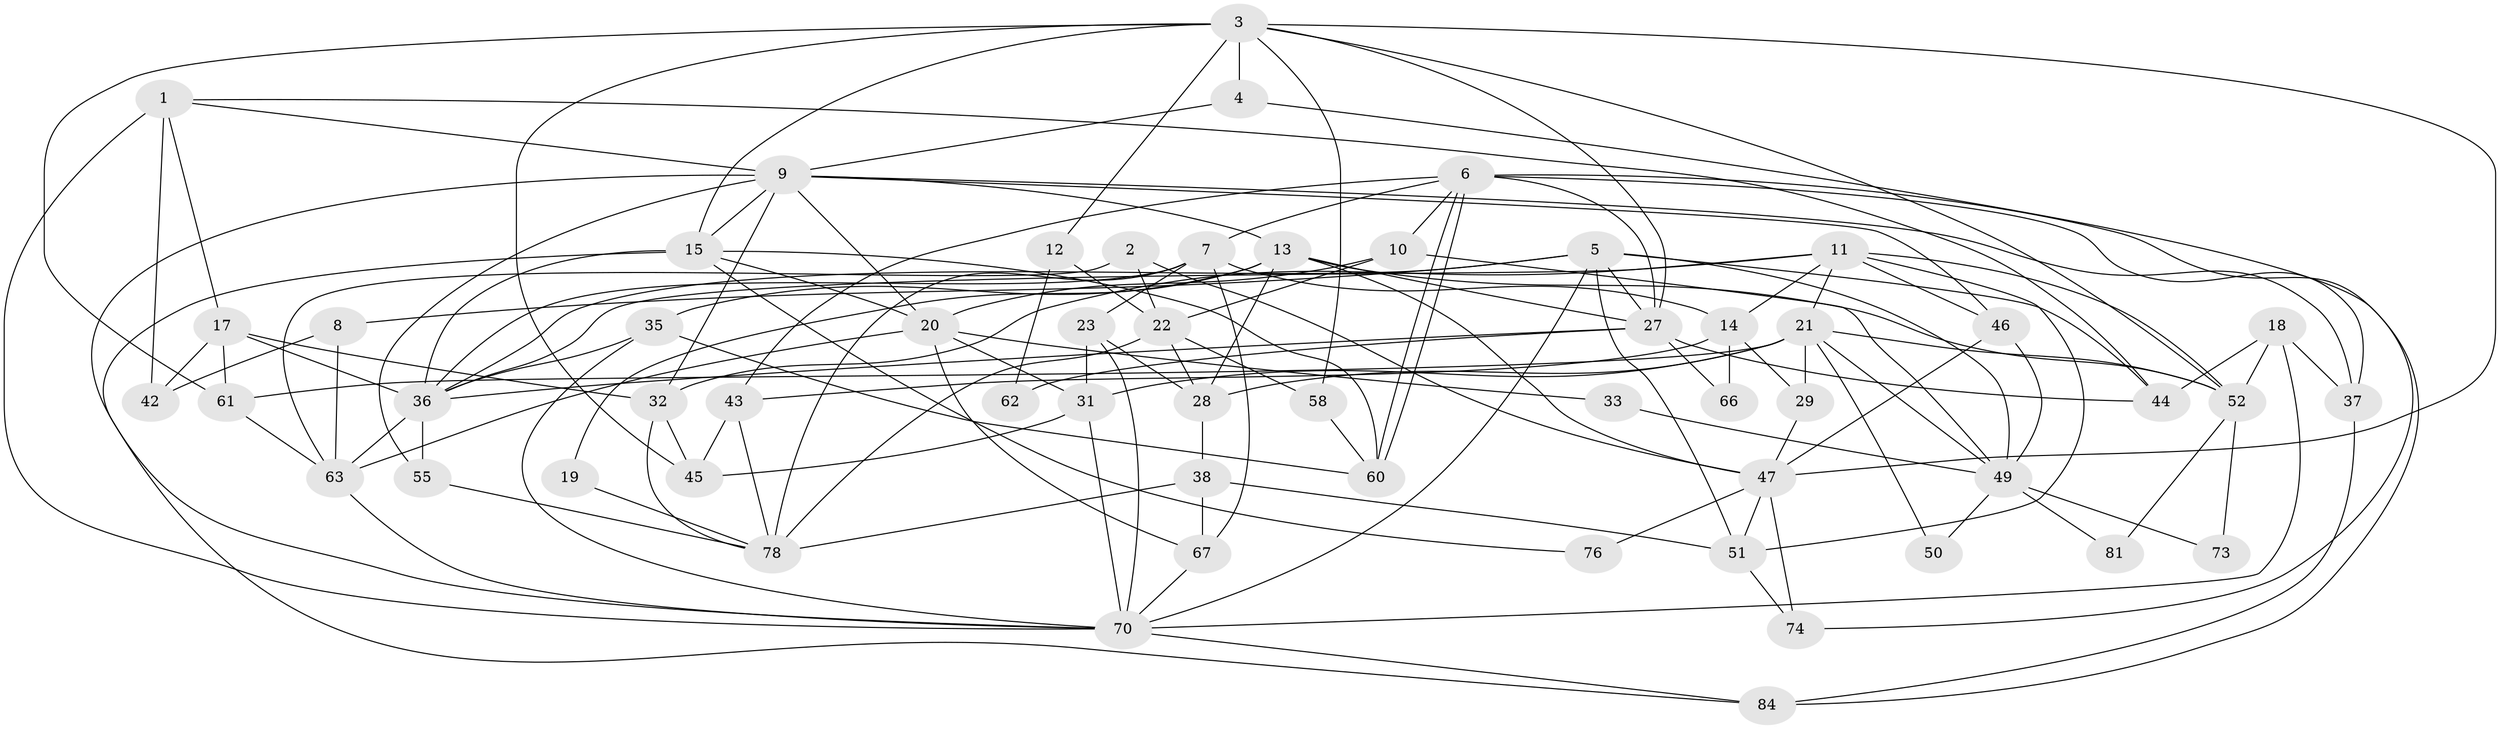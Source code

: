 // Generated by graph-tools (version 1.1) at 2025/23/03/03/25 07:23:58]
// undirected, 57 vertices, 140 edges
graph export_dot {
graph [start="1"]
  node [color=gray90,style=filled];
  1 [super="+64"];
  2;
  3 [super="+25"];
  4;
  5 [super="+26"];
  6 [super="+53"];
  7 [super="+79"];
  8;
  9 [super="+41"];
  10 [super="+24"];
  11 [super="+30"];
  12;
  13;
  14 [super="+77"];
  15 [super="+16"];
  17 [super="+48"];
  18;
  19;
  20 [super="+39"];
  21 [super="+69"];
  22 [super="+75"];
  23 [super="+59"];
  27 [super="+34"];
  28 [super="+71"];
  29;
  31 [super="+57"];
  32;
  33;
  35;
  36 [super="+56"];
  37 [super="+65"];
  38 [super="+40"];
  42;
  43 [super="+82"];
  44;
  45;
  46;
  47 [super="+83"];
  49 [super="+54"];
  50;
  51 [super="+72"];
  52 [super="+68"];
  55;
  58;
  60;
  61;
  62;
  63 [super="+80"];
  66;
  67;
  70 [super="+87"];
  73;
  74 [super="+85"];
  76;
  78 [super="+86"];
  81;
  84;
  1 -- 44;
  1 -- 17;
  1 -- 42;
  1 -- 9;
  1 -- 70;
  2 -- 22;
  2 -- 47;
  2 -- 63;
  3 -- 45;
  3 -- 61;
  3 -- 4;
  3 -- 58;
  3 -- 27;
  3 -- 12;
  3 -- 52;
  3 -- 47;
  3 -- 15;
  4 -- 74;
  4 -- 9;
  5 -- 8;
  5 -- 44;
  5 -- 49;
  5 -- 27;
  5 -- 36;
  5 -- 70;
  5 -- 51;
  6 -- 60;
  6 -- 60;
  6 -- 27;
  6 -- 84;
  6 -- 37;
  6 -- 10;
  6 -- 43;
  6 -- 7;
  7 -- 36;
  7 -- 14;
  7 -- 67;
  7 -- 23;
  7 -- 78;
  8 -- 42;
  8 -- 63;
  9 -- 46;
  9 -- 20;
  9 -- 13;
  9 -- 37;
  9 -- 32;
  9 -- 55;
  9 -- 15;
  9 -- 70;
  10 -- 49;
  10 -- 20;
  10 -- 22;
  11 -- 32;
  11 -- 46;
  11 -- 51;
  11 -- 21;
  11 -- 14;
  11 -- 36;
  11 -- 52;
  12 -- 62;
  12 -- 22;
  13 -- 19;
  13 -- 35;
  13 -- 52;
  13 -- 27;
  13 -- 47;
  13 -- 28;
  14 -- 29;
  14 -- 66;
  14 -- 43;
  15 -- 20;
  15 -- 76;
  15 -- 36;
  15 -- 84;
  15 -- 60;
  17 -- 42;
  17 -- 32;
  17 -- 61;
  17 -- 36;
  18 -- 44;
  18 -- 52;
  18 -- 37;
  18 -- 70;
  19 -- 78;
  20 -- 31;
  20 -- 63;
  20 -- 33;
  20 -- 67;
  21 -- 49;
  21 -- 50;
  21 -- 29;
  21 -- 61;
  21 -- 52;
  21 -- 31;
  21 -- 28;
  22 -- 78 [weight=2];
  22 -- 58;
  22 -- 28;
  23 -- 28;
  23 -- 70;
  23 -- 31;
  27 -- 66;
  27 -- 44;
  27 -- 62;
  27 -- 36;
  28 -- 38;
  29 -- 47;
  31 -- 45;
  31 -- 70;
  32 -- 45;
  32 -- 78;
  33 -- 49;
  35 -- 36;
  35 -- 60;
  35 -- 70;
  36 -- 55;
  36 -- 63;
  37 -- 84;
  38 -- 67 [weight=2];
  38 -- 51;
  38 -- 78;
  43 -- 45;
  43 -- 78;
  46 -- 47;
  46 -- 49;
  47 -- 51;
  47 -- 74;
  47 -- 76;
  49 -- 50;
  49 -- 73;
  49 -- 81;
  51 -- 74;
  52 -- 81;
  52 -- 73;
  55 -- 78;
  58 -- 60;
  61 -- 63;
  63 -- 70;
  67 -- 70;
  70 -- 84;
}

